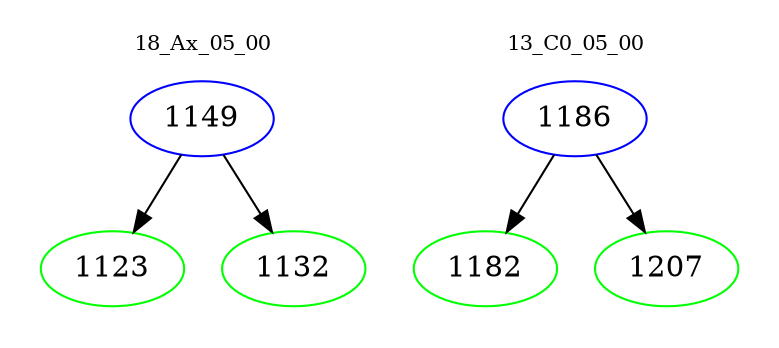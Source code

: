 digraph{
subgraph cluster_0 {
color = white
label = "18_Ax_05_00";
fontsize=10;
T0_1149 [label="1149", color="blue"]
T0_1149 -> T0_1123 [color="black"]
T0_1123 [label="1123", color="green"]
T0_1149 -> T0_1132 [color="black"]
T0_1132 [label="1132", color="green"]
}
subgraph cluster_1 {
color = white
label = "13_C0_05_00";
fontsize=10;
T1_1186 [label="1186", color="blue"]
T1_1186 -> T1_1182 [color="black"]
T1_1182 [label="1182", color="green"]
T1_1186 -> T1_1207 [color="black"]
T1_1207 [label="1207", color="green"]
}
}
